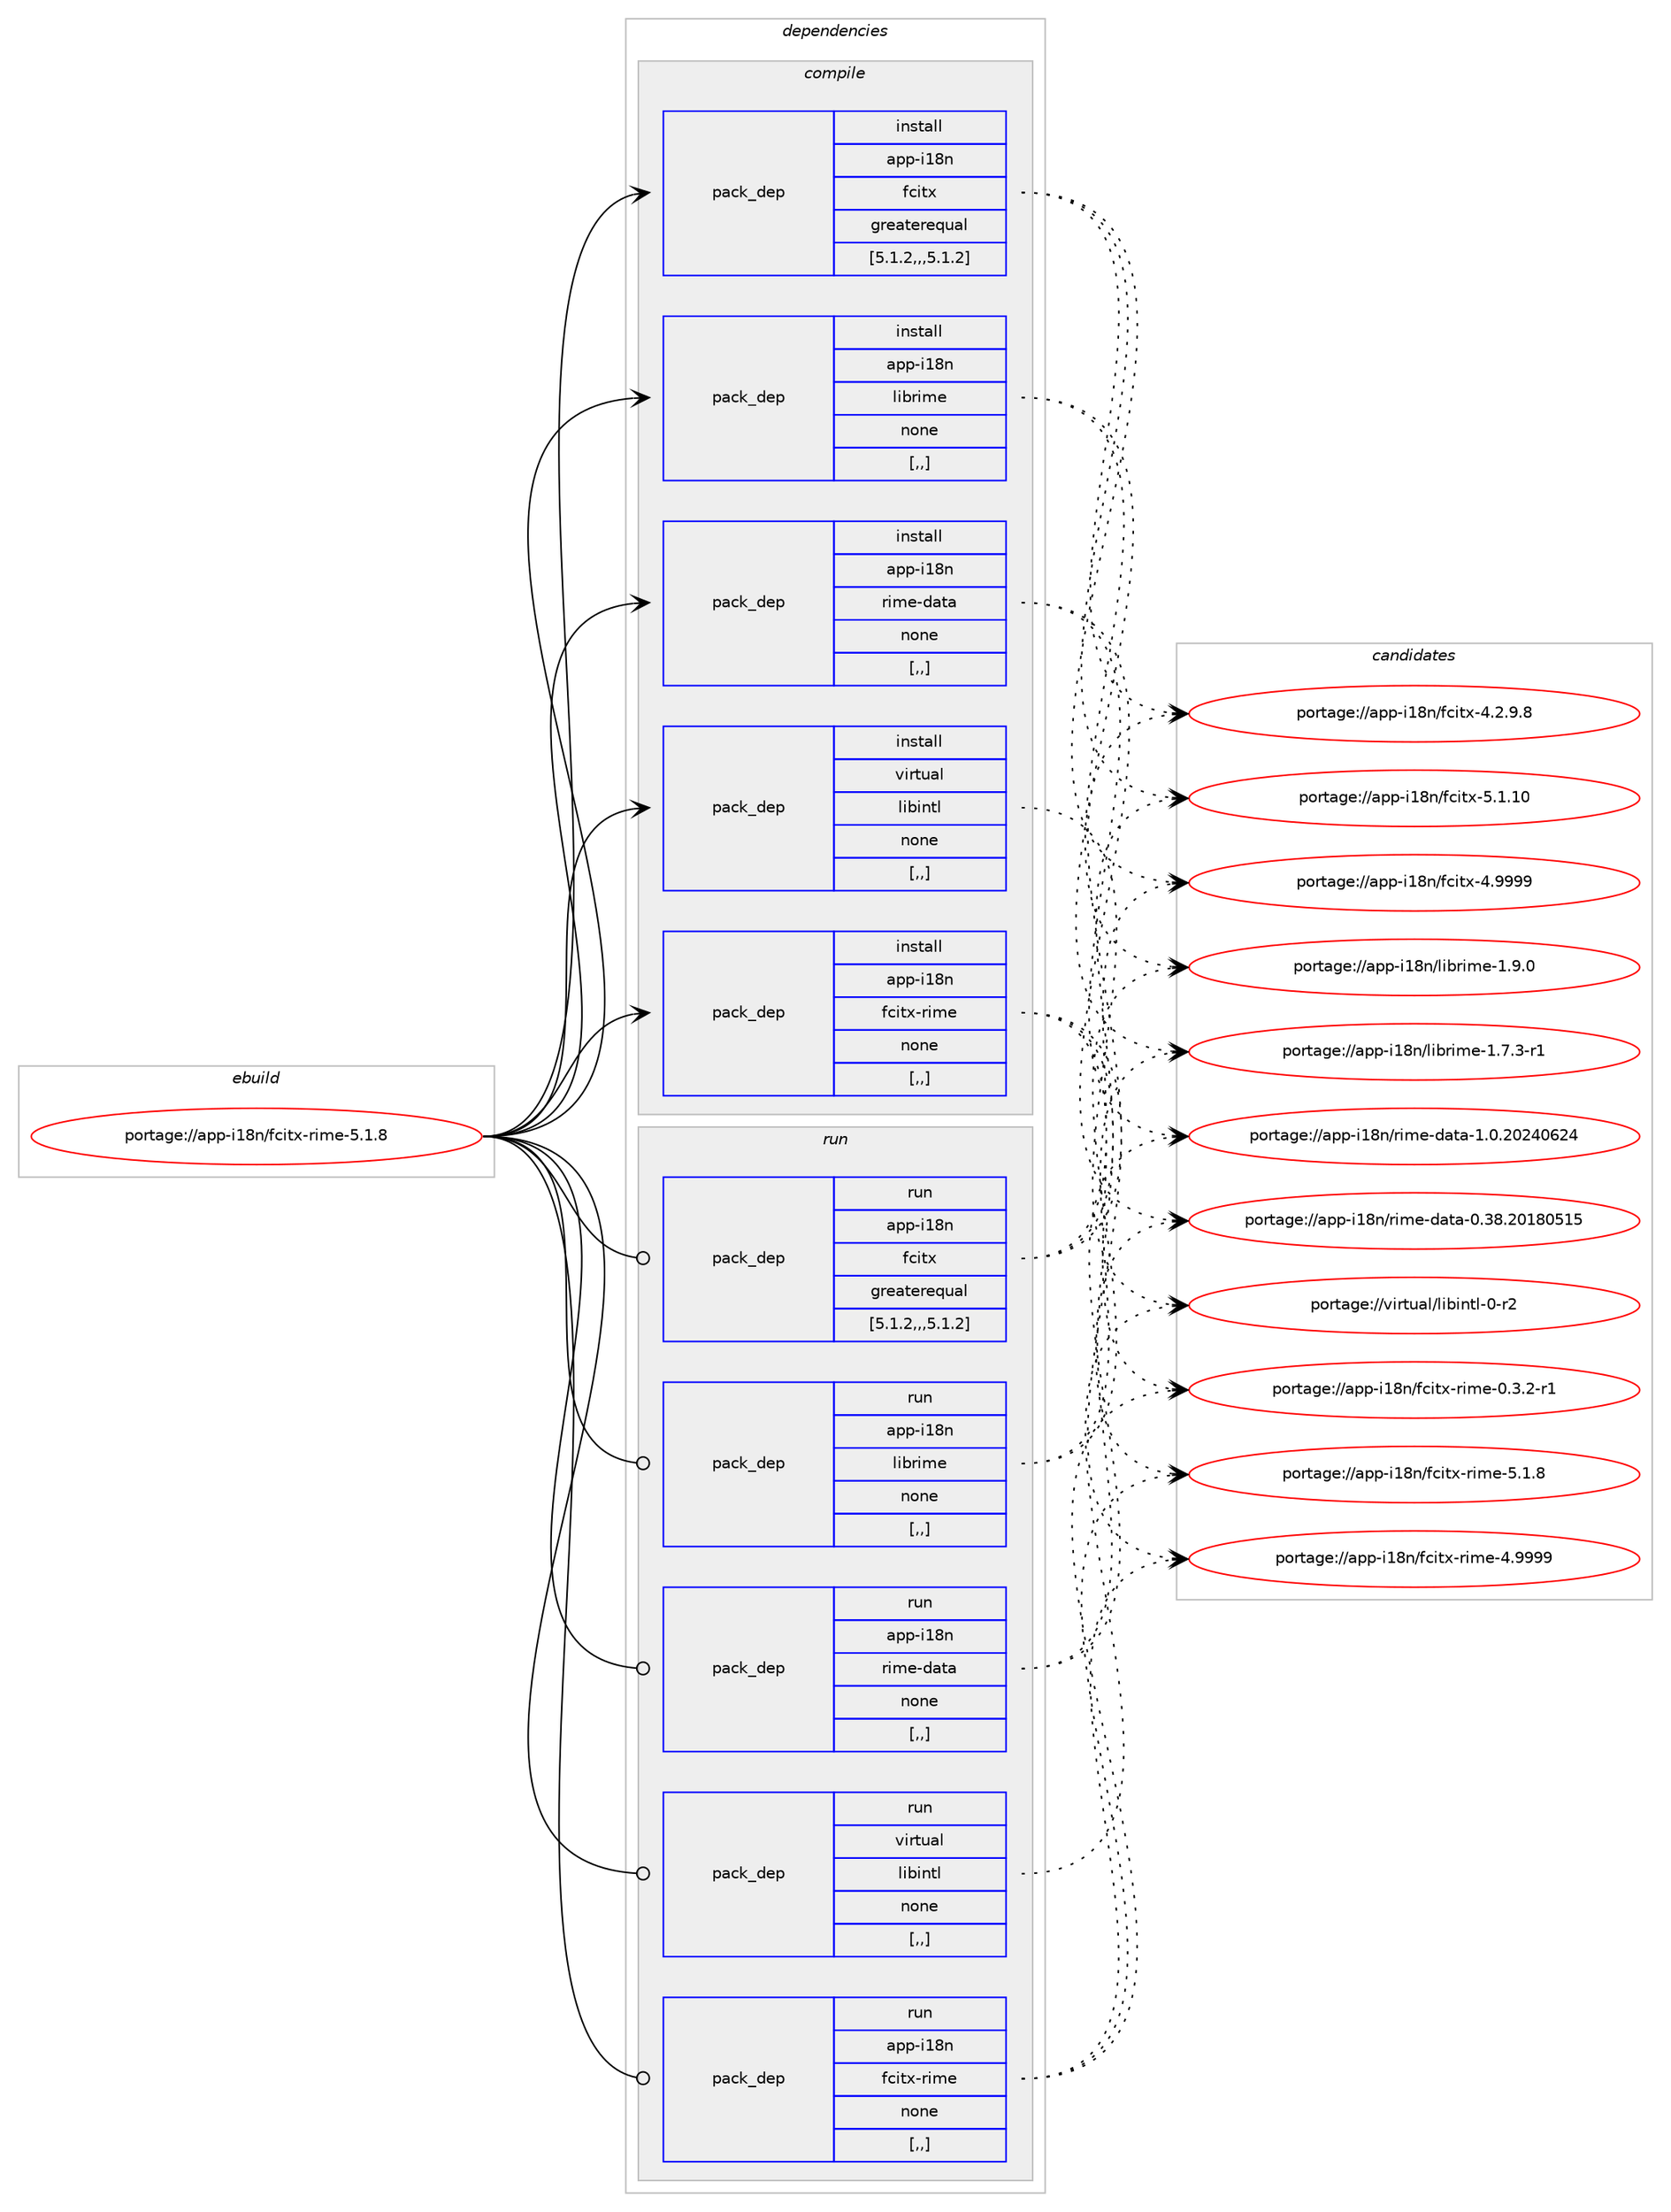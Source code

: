 digraph prolog {

# *************
# Graph options
# *************

newrank=true;
concentrate=true;
compound=true;
graph [rankdir=LR,fontname=Helvetica,fontsize=10,ranksep=1.5];#, ranksep=2.5, nodesep=0.2];
edge  [arrowhead=vee];
node  [fontname=Helvetica,fontsize=10];

# **********
# The ebuild
# **********

subgraph cluster_leftcol {
color=gray;
rank=same;
label=<<i>ebuild</i>>;
id [label="portage://app-i18n/fcitx-rime-5.1.8", color=red, width=4, href="../app-i18n/fcitx-rime-5.1.8.svg"];
}

# ****************
# The dependencies
# ****************

subgraph cluster_midcol {
color=gray;
label=<<i>dependencies</i>>;
subgraph cluster_compile {
fillcolor="#eeeeee";
style=filled;
label=<<i>compile</i>>;
subgraph pack25638 {
dependency36821 [label=<<TABLE BORDER="0" CELLBORDER="1" CELLSPACING="0" CELLPADDING="4" WIDTH="220"><TR><TD ROWSPAN="6" CELLPADDING="30">pack_dep</TD></TR><TR><TD WIDTH="110">install</TD></TR><TR><TD>app-i18n</TD></TR><TR><TD>fcitx</TD></TR><TR><TD>greaterequal</TD></TR><TR><TD>[5.1.2,,,5.1.2]</TD></TR></TABLE>>, shape=none, color=blue];
}
id:e -> dependency36821:w [weight=20,style="solid",arrowhead="vee"];
subgraph pack25639 {
dependency36822 [label=<<TABLE BORDER="0" CELLBORDER="1" CELLSPACING="0" CELLPADDING="4" WIDTH="220"><TR><TD ROWSPAN="6" CELLPADDING="30">pack_dep</TD></TR><TR><TD WIDTH="110">install</TD></TR><TR><TD>app-i18n</TD></TR><TR><TD>librime</TD></TR><TR><TD>none</TD></TR><TR><TD>[,,]</TD></TR></TABLE>>, shape=none, color=blue];
}
id:e -> dependency36822:w [weight=20,style="solid",arrowhead="vee"];
subgraph pack25640 {
dependency36823 [label=<<TABLE BORDER="0" CELLBORDER="1" CELLSPACING="0" CELLPADDING="4" WIDTH="220"><TR><TD ROWSPAN="6" CELLPADDING="30">pack_dep</TD></TR><TR><TD WIDTH="110">install</TD></TR><TR><TD>app-i18n</TD></TR><TR><TD>rime-data</TD></TR><TR><TD>none</TD></TR><TR><TD>[,,]</TD></TR></TABLE>>, shape=none, color=blue];
}
id:e -> dependency36823:w [weight=20,style="solid",arrowhead="vee"];
subgraph pack25641 {
dependency36824 [label=<<TABLE BORDER="0" CELLBORDER="1" CELLSPACING="0" CELLPADDING="4" WIDTH="220"><TR><TD ROWSPAN="6" CELLPADDING="30">pack_dep</TD></TR><TR><TD WIDTH="110">install</TD></TR><TR><TD>virtual</TD></TR><TR><TD>libintl</TD></TR><TR><TD>none</TD></TR><TR><TD>[,,]</TD></TR></TABLE>>, shape=none, color=blue];
}
id:e -> dependency36824:w [weight=20,style="solid",arrowhead="vee"];
subgraph pack25642 {
dependency36825 [label=<<TABLE BORDER="0" CELLBORDER="1" CELLSPACING="0" CELLPADDING="4" WIDTH="220"><TR><TD ROWSPAN="6" CELLPADDING="30">pack_dep</TD></TR><TR><TD WIDTH="110">install</TD></TR><TR><TD>app-i18n</TD></TR><TR><TD>fcitx-rime</TD></TR><TR><TD>none</TD></TR><TR><TD>[,,]</TD></TR></TABLE>>, shape=none, color=blue];
}
id:e -> dependency36825:w [weight=20,style="solid",arrowhead="vee"];
}
subgraph cluster_compileandrun {
fillcolor="#eeeeee";
style=filled;
label=<<i>compile and run</i>>;
}
subgraph cluster_run {
fillcolor="#eeeeee";
style=filled;
label=<<i>run</i>>;
subgraph pack25643 {
dependency36826 [label=<<TABLE BORDER="0" CELLBORDER="1" CELLSPACING="0" CELLPADDING="4" WIDTH="220"><TR><TD ROWSPAN="6" CELLPADDING="30">pack_dep</TD></TR><TR><TD WIDTH="110">run</TD></TR><TR><TD>app-i18n</TD></TR><TR><TD>fcitx</TD></TR><TR><TD>greaterequal</TD></TR><TR><TD>[5.1.2,,,5.1.2]</TD></TR></TABLE>>, shape=none, color=blue];
}
id:e -> dependency36826:w [weight=20,style="solid",arrowhead="odot"];
subgraph pack25644 {
dependency36827 [label=<<TABLE BORDER="0" CELLBORDER="1" CELLSPACING="0" CELLPADDING="4" WIDTH="220"><TR><TD ROWSPAN="6" CELLPADDING="30">pack_dep</TD></TR><TR><TD WIDTH="110">run</TD></TR><TR><TD>app-i18n</TD></TR><TR><TD>librime</TD></TR><TR><TD>none</TD></TR><TR><TD>[,,]</TD></TR></TABLE>>, shape=none, color=blue];
}
id:e -> dependency36827:w [weight=20,style="solid",arrowhead="odot"];
subgraph pack25645 {
dependency36828 [label=<<TABLE BORDER="0" CELLBORDER="1" CELLSPACING="0" CELLPADDING="4" WIDTH="220"><TR><TD ROWSPAN="6" CELLPADDING="30">pack_dep</TD></TR><TR><TD WIDTH="110">run</TD></TR><TR><TD>app-i18n</TD></TR><TR><TD>rime-data</TD></TR><TR><TD>none</TD></TR><TR><TD>[,,]</TD></TR></TABLE>>, shape=none, color=blue];
}
id:e -> dependency36828:w [weight=20,style="solid",arrowhead="odot"];
subgraph pack25646 {
dependency36829 [label=<<TABLE BORDER="0" CELLBORDER="1" CELLSPACING="0" CELLPADDING="4" WIDTH="220"><TR><TD ROWSPAN="6" CELLPADDING="30">pack_dep</TD></TR><TR><TD WIDTH="110">run</TD></TR><TR><TD>virtual</TD></TR><TR><TD>libintl</TD></TR><TR><TD>none</TD></TR><TR><TD>[,,]</TD></TR></TABLE>>, shape=none, color=blue];
}
id:e -> dependency36829:w [weight=20,style="solid",arrowhead="odot"];
subgraph pack25647 {
dependency36830 [label=<<TABLE BORDER="0" CELLBORDER="1" CELLSPACING="0" CELLPADDING="4" WIDTH="220"><TR><TD ROWSPAN="6" CELLPADDING="30">pack_dep</TD></TR><TR><TD WIDTH="110">run</TD></TR><TR><TD>app-i18n</TD></TR><TR><TD>fcitx-rime</TD></TR><TR><TD>none</TD></TR><TR><TD>[,,]</TD></TR></TABLE>>, shape=none, color=blue];
}
id:e -> dependency36830:w [weight=20,style="solid",arrowhead="odot"];
}
}

# **************
# The candidates
# **************

subgraph cluster_choices {
rank=same;
color=gray;
label=<<i>candidates</i>>;

subgraph choice25638 {
color=black;
nodesep=1;
choice97112112451054956110471029910511612045534649464948 [label="portage://app-i18n/fcitx-5.1.10", color=red, width=4,href="../app-i18n/fcitx-5.1.10.svg"];
choice97112112451054956110471029910511612045524657575757 [label="portage://app-i18n/fcitx-4.9999", color=red, width=4,href="../app-i18n/fcitx-4.9999.svg"];
choice9711211245105495611047102991051161204552465046574656 [label="portage://app-i18n/fcitx-4.2.9.8", color=red, width=4,href="../app-i18n/fcitx-4.2.9.8.svg"];
dependency36821:e -> choice97112112451054956110471029910511612045534649464948:w [style=dotted,weight="100"];
dependency36821:e -> choice97112112451054956110471029910511612045524657575757:w [style=dotted,weight="100"];
dependency36821:e -> choice9711211245105495611047102991051161204552465046574656:w [style=dotted,weight="100"];
}
subgraph choice25639 {
color=black;
nodesep=1;
choice971121124510549561104710810598114105109101454946574648 [label="portage://app-i18n/librime-1.9.0", color=red, width=4,href="../app-i18n/librime-1.9.0.svg"];
choice9711211245105495611047108105981141051091014549465546514511449 [label="portage://app-i18n/librime-1.7.3-r1", color=red, width=4,href="../app-i18n/librime-1.7.3-r1.svg"];
dependency36822:e -> choice971121124510549561104710810598114105109101454946574648:w [style=dotted,weight="100"];
dependency36822:e -> choice9711211245105495611047108105981141051091014549465546514511449:w [style=dotted,weight="100"];
}
subgraph choice25640 {
color=black;
nodesep=1;
choice971121124510549561104711410510910145100971169745494648465048505248545052 [label="portage://app-i18n/rime-data-1.0.20240624", color=red, width=4,href="../app-i18n/rime-data-1.0.20240624.svg"];
choice97112112451054956110471141051091014510097116974548465156465048495648534953 [label="portage://app-i18n/rime-data-0.38.20180515", color=red, width=4,href="../app-i18n/rime-data-0.38.20180515.svg"];
dependency36823:e -> choice971121124510549561104711410510910145100971169745494648465048505248545052:w [style=dotted,weight="100"];
dependency36823:e -> choice97112112451054956110471141051091014510097116974548465156465048495648534953:w [style=dotted,weight="100"];
}
subgraph choice25641 {
color=black;
nodesep=1;
choice11810511411611797108471081059810511011610845484511450 [label="portage://virtual/libintl-0-r2", color=red, width=4,href="../virtual/libintl-0-r2.svg"];
dependency36824:e -> choice11810511411611797108471081059810511011610845484511450:w [style=dotted,weight="100"];
}
subgraph choice25642 {
color=black;
nodesep=1;
choice97112112451054956110471029910511612045114105109101455346494656 [label="portage://app-i18n/fcitx-rime-5.1.8", color=red, width=4,href="../app-i18n/fcitx-rime-5.1.8.svg"];
choice9711211245105495611047102991051161204511410510910145524657575757 [label="portage://app-i18n/fcitx-rime-4.9999", color=red, width=4,href="../app-i18n/fcitx-rime-4.9999.svg"];
choice971121124510549561104710299105116120451141051091014548465146504511449 [label="portage://app-i18n/fcitx-rime-0.3.2-r1", color=red, width=4,href="../app-i18n/fcitx-rime-0.3.2-r1.svg"];
dependency36825:e -> choice97112112451054956110471029910511612045114105109101455346494656:w [style=dotted,weight="100"];
dependency36825:e -> choice9711211245105495611047102991051161204511410510910145524657575757:w [style=dotted,weight="100"];
dependency36825:e -> choice971121124510549561104710299105116120451141051091014548465146504511449:w [style=dotted,weight="100"];
}
subgraph choice25643 {
color=black;
nodesep=1;
choice97112112451054956110471029910511612045534649464948 [label="portage://app-i18n/fcitx-5.1.10", color=red, width=4,href="../app-i18n/fcitx-5.1.10.svg"];
choice97112112451054956110471029910511612045524657575757 [label="portage://app-i18n/fcitx-4.9999", color=red, width=4,href="../app-i18n/fcitx-4.9999.svg"];
choice9711211245105495611047102991051161204552465046574656 [label="portage://app-i18n/fcitx-4.2.9.8", color=red, width=4,href="../app-i18n/fcitx-4.2.9.8.svg"];
dependency36826:e -> choice97112112451054956110471029910511612045534649464948:w [style=dotted,weight="100"];
dependency36826:e -> choice97112112451054956110471029910511612045524657575757:w [style=dotted,weight="100"];
dependency36826:e -> choice9711211245105495611047102991051161204552465046574656:w [style=dotted,weight="100"];
}
subgraph choice25644 {
color=black;
nodesep=1;
choice971121124510549561104710810598114105109101454946574648 [label="portage://app-i18n/librime-1.9.0", color=red, width=4,href="../app-i18n/librime-1.9.0.svg"];
choice9711211245105495611047108105981141051091014549465546514511449 [label="portage://app-i18n/librime-1.7.3-r1", color=red, width=4,href="../app-i18n/librime-1.7.3-r1.svg"];
dependency36827:e -> choice971121124510549561104710810598114105109101454946574648:w [style=dotted,weight="100"];
dependency36827:e -> choice9711211245105495611047108105981141051091014549465546514511449:w [style=dotted,weight="100"];
}
subgraph choice25645 {
color=black;
nodesep=1;
choice971121124510549561104711410510910145100971169745494648465048505248545052 [label="portage://app-i18n/rime-data-1.0.20240624", color=red, width=4,href="../app-i18n/rime-data-1.0.20240624.svg"];
choice97112112451054956110471141051091014510097116974548465156465048495648534953 [label="portage://app-i18n/rime-data-0.38.20180515", color=red, width=4,href="../app-i18n/rime-data-0.38.20180515.svg"];
dependency36828:e -> choice971121124510549561104711410510910145100971169745494648465048505248545052:w [style=dotted,weight="100"];
dependency36828:e -> choice97112112451054956110471141051091014510097116974548465156465048495648534953:w [style=dotted,weight="100"];
}
subgraph choice25646 {
color=black;
nodesep=1;
choice11810511411611797108471081059810511011610845484511450 [label="portage://virtual/libintl-0-r2", color=red, width=4,href="../virtual/libintl-0-r2.svg"];
dependency36829:e -> choice11810511411611797108471081059810511011610845484511450:w [style=dotted,weight="100"];
}
subgraph choice25647 {
color=black;
nodesep=1;
choice97112112451054956110471029910511612045114105109101455346494656 [label="portage://app-i18n/fcitx-rime-5.1.8", color=red, width=4,href="../app-i18n/fcitx-rime-5.1.8.svg"];
choice9711211245105495611047102991051161204511410510910145524657575757 [label="portage://app-i18n/fcitx-rime-4.9999", color=red, width=4,href="../app-i18n/fcitx-rime-4.9999.svg"];
choice971121124510549561104710299105116120451141051091014548465146504511449 [label="portage://app-i18n/fcitx-rime-0.3.2-r1", color=red, width=4,href="../app-i18n/fcitx-rime-0.3.2-r1.svg"];
dependency36830:e -> choice97112112451054956110471029910511612045114105109101455346494656:w [style=dotted,weight="100"];
dependency36830:e -> choice9711211245105495611047102991051161204511410510910145524657575757:w [style=dotted,weight="100"];
dependency36830:e -> choice971121124510549561104710299105116120451141051091014548465146504511449:w [style=dotted,weight="100"];
}
}

}
